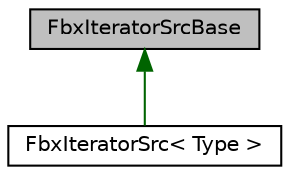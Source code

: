 digraph "FbxIteratorSrcBase"
{
  edge [fontname="Helvetica",fontsize="10",labelfontname="Helvetica",labelfontsize="10"];
  node [fontname="Helvetica",fontsize="10",shape=record];
  Node0 [label="FbxIteratorSrcBase",height=0.2,width=0.4,color="black", fillcolor="grey75", style="filled", fontcolor="black"];
  Node0 -> Node1 [dir="back",color="darkgreen",fontsize="10",style="solid",fontname="Helvetica"];
  Node1 [label="FbxIteratorSrc\< Type \>",height=0.2,width=0.4,color="black", fillcolor="white", style="filled",URL="$class_fbx_iterator_src.html"];
}
